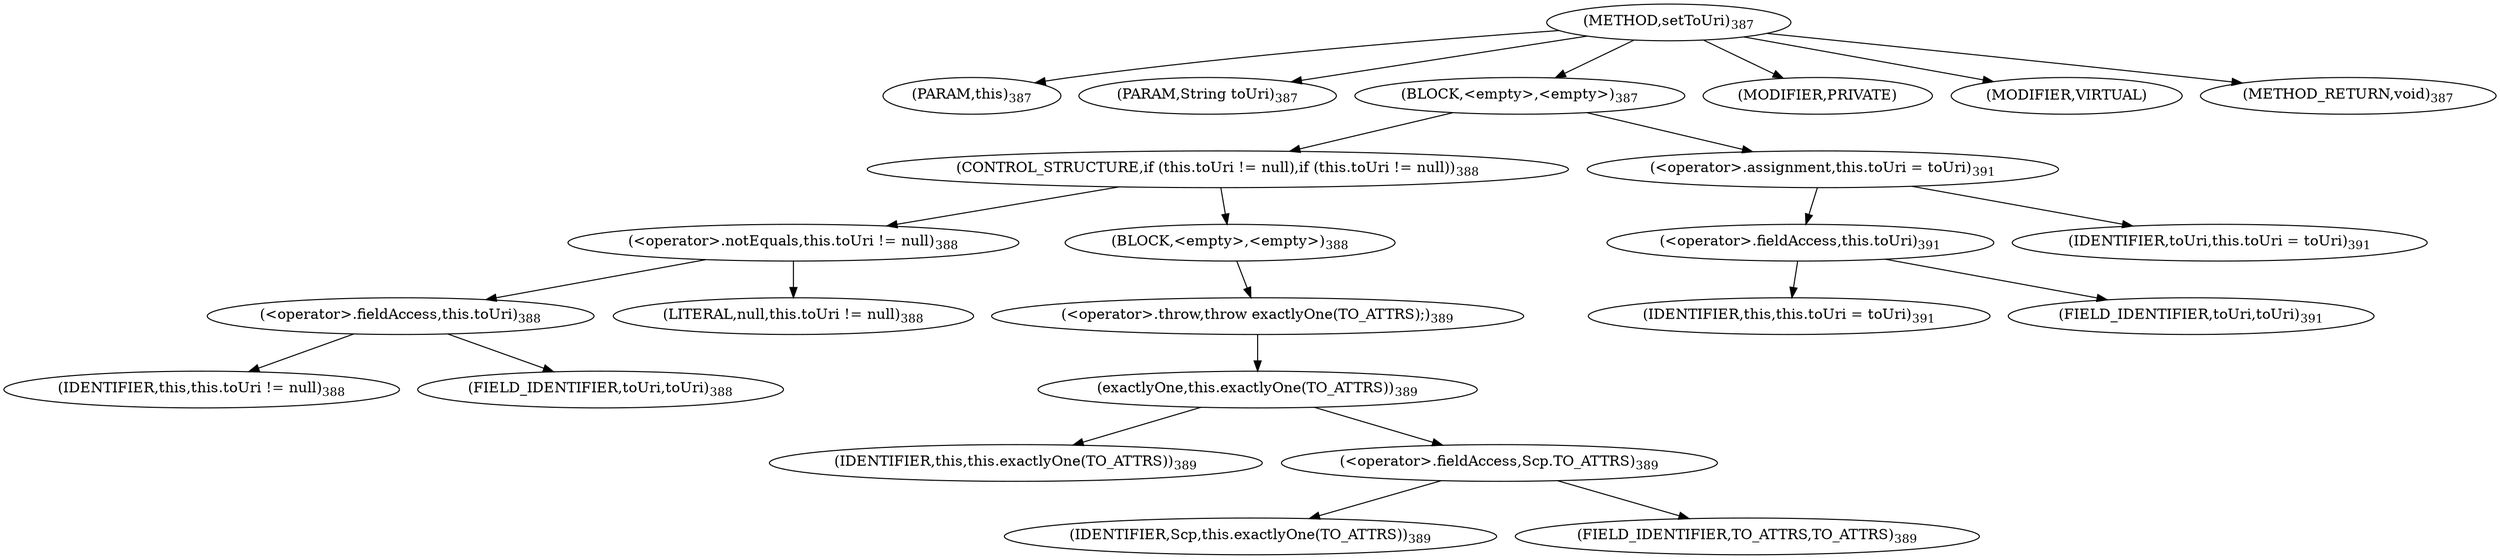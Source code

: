 digraph "setToUri" {  
"983" [label = <(METHOD,setToUri)<SUB>387</SUB>> ]
"97" [label = <(PARAM,this)<SUB>387</SUB>> ]
"984" [label = <(PARAM,String toUri)<SUB>387</SUB>> ]
"985" [label = <(BLOCK,&lt;empty&gt;,&lt;empty&gt;)<SUB>387</SUB>> ]
"986" [label = <(CONTROL_STRUCTURE,if (this.toUri != null),if (this.toUri != null))<SUB>388</SUB>> ]
"987" [label = <(&lt;operator&gt;.notEquals,this.toUri != null)<SUB>388</SUB>> ]
"988" [label = <(&lt;operator&gt;.fieldAccess,this.toUri)<SUB>388</SUB>> ]
"96" [label = <(IDENTIFIER,this,this.toUri != null)<SUB>388</SUB>> ]
"989" [label = <(FIELD_IDENTIFIER,toUri,toUri)<SUB>388</SUB>> ]
"990" [label = <(LITERAL,null,this.toUri != null)<SUB>388</SUB>> ]
"991" [label = <(BLOCK,&lt;empty&gt;,&lt;empty&gt;)<SUB>388</SUB>> ]
"992" [label = <(&lt;operator&gt;.throw,throw exactlyOne(TO_ATTRS);)<SUB>389</SUB>> ]
"993" [label = <(exactlyOne,this.exactlyOne(TO_ATTRS))<SUB>389</SUB>> ]
"98" [label = <(IDENTIFIER,this,this.exactlyOne(TO_ATTRS))<SUB>389</SUB>> ]
"994" [label = <(&lt;operator&gt;.fieldAccess,Scp.TO_ATTRS)<SUB>389</SUB>> ]
"995" [label = <(IDENTIFIER,Scp,this.exactlyOne(TO_ATTRS))<SUB>389</SUB>> ]
"996" [label = <(FIELD_IDENTIFIER,TO_ATTRS,TO_ATTRS)<SUB>389</SUB>> ]
"997" [label = <(&lt;operator&gt;.assignment,this.toUri = toUri)<SUB>391</SUB>> ]
"998" [label = <(&lt;operator&gt;.fieldAccess,this.toUri)<SUB>391</SUB>> ]
"99" [label = <(IDENTIFIER,this,this.toUri = toUri)<SUB>391</SUB>> ]
"999" [label = <(FIELD_IDENTIFIER,toUri,toUri)<SUB>391</SUB>> ]
"1000" [label = <(IDENTIFIER,toUri,this.toUri = toUri)<SUB>391</SUB>> ]
"1001" [label = <(MODIFIER,PRIVATE)> ]
"1002" [label = <(MODIFIER,VIRTUAL)> ]
"1003" [label = <(METHOD_RETURN,void)<SUB>387</SUB>> ]
  "983" -> "97" 
  "983" -> "984" 
  "983" -> "985" 
  "983" -> "1001" 
  "983" -> "1002" 
  "983" -> "1003" 
  "985" -> "986" 
  "985" -> "997" 
  "986" -> "987" 
  "986" -> "991" 
  "987" -> "988" 
  "987" -> "990" 
  "988" -> "96" 
  "988" -> "989" 
  "991" -> "992" 
  "992" -> "993" 
  "993" -> "98" 
  "993" -> "994" 
  "994" -> "995" 
  "994" -> "996" 
  "997" -> "998" 
  "997" -> "1000" 
  "998" -> "99" 
  "998" -> "999" 
}
